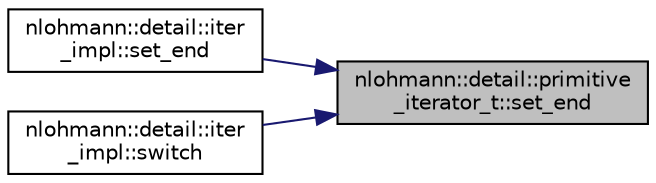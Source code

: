digraph "nlohmann::detail::primitive_iterator_t::set_end"
{
 // LATEX_PDF_SIZE
  edge [fontname="Helvetica",fontsize="10",labelfontname="Helvetica",labelfontsize="10"];
  node [fontname="Helvetica",fontsize="10",shape=record];
  rankdir="RL";
  Node1 [label="nlohmann::detail::primitive\l_iterator_t::set_end",height=0.2,width=0.4,color="black", fillcolor="grey75", style="filled", fontcolor="black",tooltip="set iterator to a defined past the end"];
  Node1 -> Node2 [dir="back",color="midnightblue",fontsize="10",style="solid",fontname="Helvetica"];
  Node2 [label="nlohmann::detail::iter\l_impl::set_end",height=0.2,width=0.4,color="black", fillcolor="white", style="filled",URL="$classnlohmann_1_1detail_1_1iter__impl.html#a23e50ad4c13aa62d9ac7f60a123823ee",tooltip="set the iterator past the last value"];
  Node1 -> Node3 [dir="back",color="midnightblue",fontsize="10",style="solid",fontname="Helvetica"];
  Node3 [label="nlohmann::detail::iter\l_impl::switch",height=0.2,width=0.4,color="black", fillcolor="white", style="filled",URL="$classnlohmann_1_1detail_1_1iter__impl.html#abc2f80067020fae59d7fbccf39f1547a",tooltip=" "];
}
